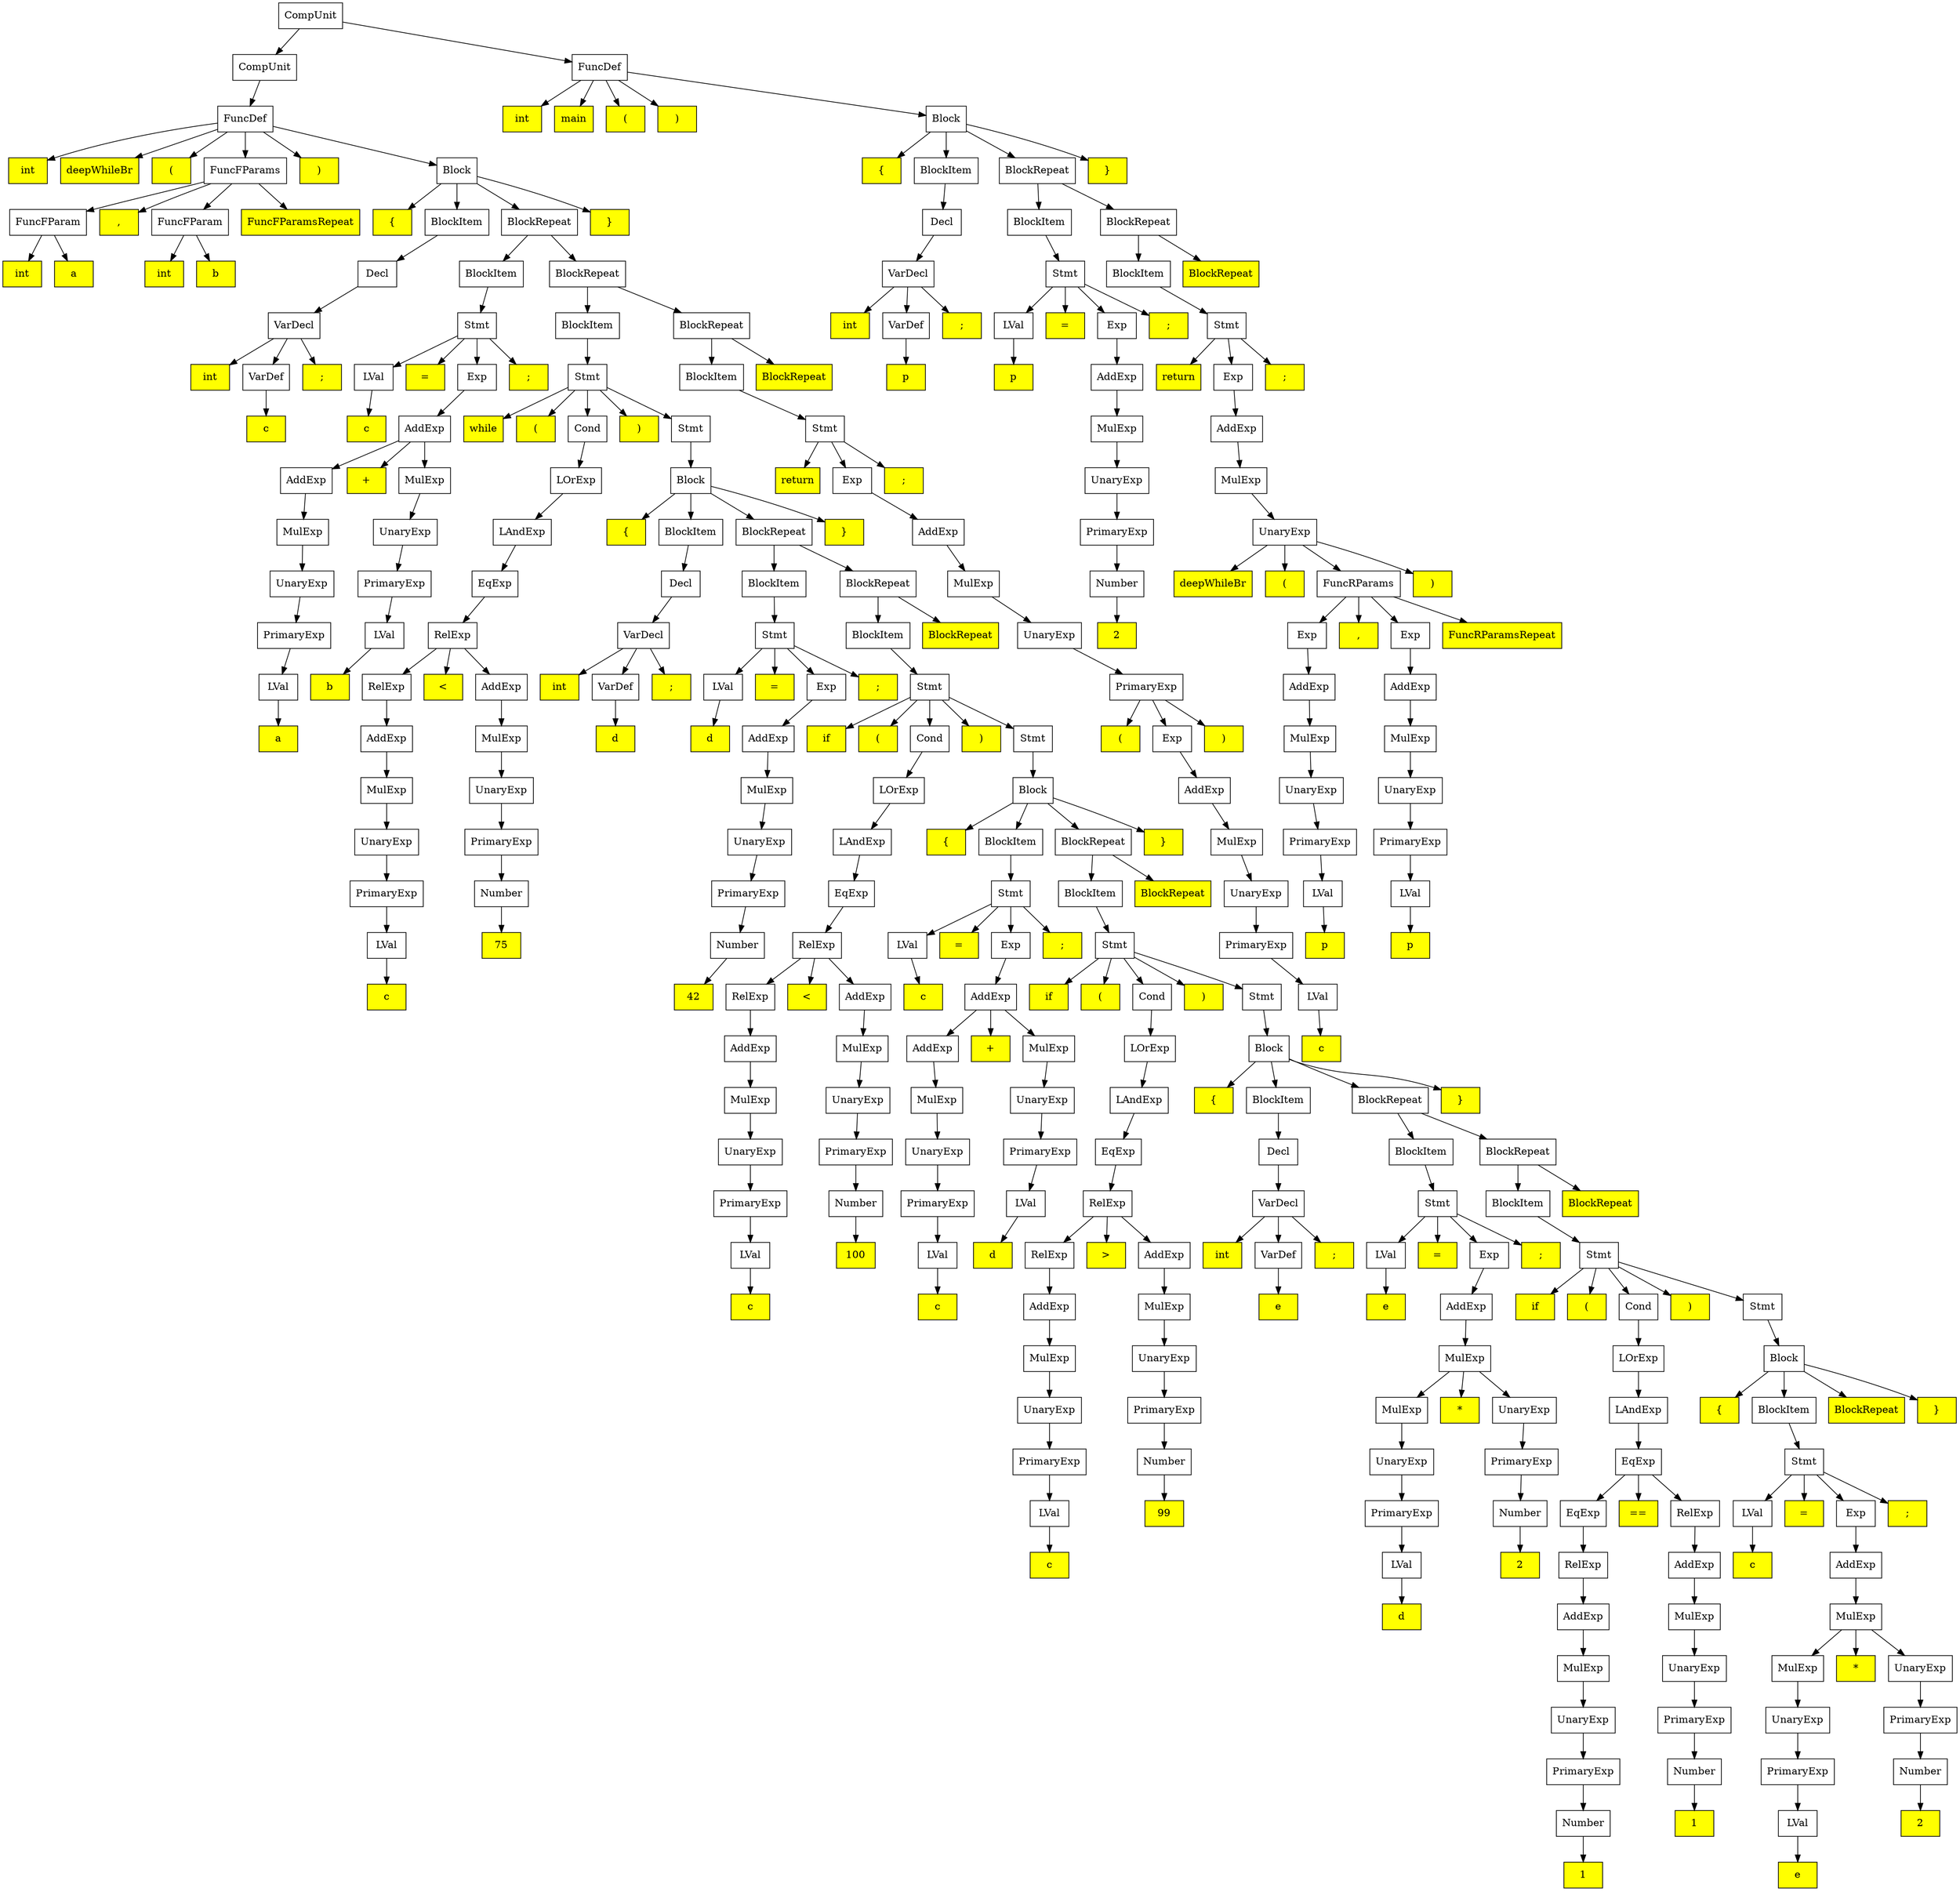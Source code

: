 digraph tree {
	fontname = "Consolas"
	fontsize = 24
	node[shape = "box"]

	"CompUnit (0)(0)" [label="CompUnit"]
	"CompUnit (1)(0)" [label="CompUnit"]
	"FuncDef (1)(0)" [label="FuncDef"]
	"FuncDef (2)(0)" [label="FuncDef"]
	"int (2)(0)" [label="int" style=filled fillcolor=yellow ]
	"main (2)(0)" [label="main" style=filled fillcolor=yellow ]
	"( (2)(0)" [label="(" style=filled fillcolor=yellow ]
	") (2)(0)" [label=")" style=filled fillcolor=yellow ]
	"Block (2)(0)" [label="Block"]
	"int (3)(0)" [label="int" style=filled fillcolor=yellow ]
	"deepWhileBr (3)(0)" [label="deepWhileBr" style=filled fillcolor=yellow ]
	"( (3)(0)" [label="(" style=filled fillcolor=yellow ]
	"FuncFParams (3)(0)" [label="FuncFParams"]
	") (3)(0)" [label=")" style=filled fillcolor=yellow ]
	"Block (3)(0)" [label="Block"]
	"{ (3)(0)" [label="{" style=filled fillcolor=yellow ]
	"BlockItem (3)(0)" [label="BlockItem"]
	"BlockRepeat (3)(0)" [label="BlockRepeat"]
	"} (3)(0)" [label="}" style=filled fillcolor=yellow ]
	"FuncFParam (4)(0)" [label="FuncFParam"]
	", (4)(0)" [label="," style=filled fillcolor=yellow ]
	"FuncFParam (4)(1)" [label="FuncFParam"]
	"FuncFParamsRepeat (4)(0)" [label="FuncFParamsRepeat" style=filled fillcolor=yellow ]
	"{ (4)(0)" [label="{" style=filled fillcolor=yellow ]
	"BlockItem (4)(0)" [label="BlockItem"]
	"BlockRepeat (4)(0)" [label="BlockRepeat"]
	"} (4)(0)" [label="}" style=filled fillcolor=yellow ]
	"Decl (4)(0)" [label="Decl"]
	"BlockItem (4)(1)" [label="BlockItem"]
	"BlockRepeat (4)(1)" [label="BlockRepeat"]
	"int (5)(0)" [label="int" style=filled fillcolor=yellow ]
	"a (5)(0)" [label="a" style=filled fillcolor=yellow ]
	"int (5)(1)" [label="int" style=filled fillcolor=yellow ]
	"b (5)(0)" [label="b" style=filled fillcolor=yellow ]
	"Decl (5)(0)" [label="Decl"]
	"BlockItem (5)(0)" [label="BlockItem"]
	"BlockRepeat (5)(0)" [label="BlockRepeat"]
	"VarDecl (5)(0)" [label="VarDecl"]
	"Stmt (5)(0)" [label="Stmt"]
	"BlockItem (5)(1)" [label="BlockItem"]
	"BlockRepeat (5)(1)" [label="BlockRepeat" style=filled fillcolor=yellow ]
	"VarDecl (6)(0)" [label="VarDecl"]
	"Stmt (6)(0)" [label="Stmt"]
	"BlockItem (6)(0)" [label="BlockItem"]
	"BlockRepeat (6)(0)" [label="BlockRepeat"]
	"int (6)(0)" [label="int" style=filled fillcolor=yellow ]
	"VarDef (6)(0)" [label="VarDef"]
	"; (6)(0)" [label=";" style=filled fillcolor=yellow ]
	"LVal (6)(0)" [label="LVal"]
	"= (6)(0)" [label="=" style=filled fillcolor=yellow ]
	"Exp (6)(0)" [label="Exp"]
	"; (6)(1)" [label=";" style=filled fillcolor=yellow ]
	"Stmt (6)(1)" [label="Stmt"]
	"int (7)(0)" [label="int" style=filled fillcolor=yellow ]
	"VarDef (7)(0)" [label="VarDef"]
	"; (7)(0)" [label=";" style=filled fillcolor=yellow ]
	"LVal (7)(0)" [label="LVal"]
	"= (7)(0)" [label="=" style=filled fillcolor=yellow ]
	"Exp (7)(0)" [label="Exp"]
	"; (7)(1)" [label=";" style=filled fillcolor=yellow ]
	"Stmt (7)(0)" [label="Stmt"]
	"BlockItem (7)(0)" [label="BlockItem"]
	"BlockRepeat (7)(0)" [label="BlockRepeat" style=filled fillcolor=yellow ]
	"p (7)(0)" [label="p" style=filled fillcolor=yellow ]
	"p (7)(1)" [label="p" style=filled fillcolor=yellow ]
	"AddExp (7)(0)" [label="AddExp"]
	"return (7)(0)" [label="return" style=filled fillcolor=yellow ]
	"Exp (7)(1)" [label="Exp"]
	"; (7)(2)" [label=";" style=filled fillcolor=yellow ]
	"c (8)(0)" [label="c" style=filled fillcolor=yellow ]
	"c (8)(1)" [label="c" style=filled fillcolor=yellow ]
	"AddExp (8)(0)" [label="AddExp"]
	"while (8)(0)" [label="while" style=filled fillcolor=yellow ]
	"( (8)(0)" [label="(" style=filled fillcolor=yellow ]
	"Cond (8)(0)" [label="Cond"]
	") (8)(0)" [label=")" style=filled fillcolor=yellow ]
	"Stmt (8)(0)" [label="Stmt"]
	"Stmt (8)(1)" [label="Stmt"]
	"MulExp (8)(0)" [label="MulExp"]
	"AddExp (8)(1)" [label="AddExp"]
	"AddExp (9)(0)" [label="AddExp"]
	"+ (9)(0)" [label="+" style=filled fillcolor=yellow ]
	"MulExp (9)(0)" [label="MulExp"]
	"LOrExp (9)(0)" [label="LOrExp"]
	"Block (9)(0)" [label="Block"]
	"return (9)(0)" [label="return" style=filled fillcolor=yellow ]
	"Exp (9)(0)" [label="Exp"]
	"; (9)(0)" [label=";" style=filled fillcolor=yellow ]
	"UnaryExp (9)(0)" [label="UnaryExp"]
	"MulExp (9)(1)" [label="MulExp"]
	"MulExp (10)(0)" [label="MulExp"]
	"UnaryExp (10)(0)" [label="UnaryExp"]
	"LAndExp (10)(0)" [label="LAndExp"]
	"{ (10)(0)" [label="{" style=filled fillcolor=yellow ]
	"BlockItem (10)(0)" [label="BlockItem"]
	"BlockRepeat (10)(0)" [label="BlockRepeat"]
	"} (10)(0)" [label="}" style=filled fillcolor=yellow ]
	"AddExp (10)(0)" [label="AddExp"]
	"PrimaryExp (10)(0)" [label="PrimaryExp"]
	"UnaryExp (10)(1)" [label="UnaryExp"]
	"UnaryExp (11)(0)" [label="UnaryExp"]
	"PrimaryExp (11)(0)" [label="PrimaryExp"]
	"EqExp (11)(0)" [label="EqExp"]
	"Decl (11)(0)" [label="Decl"]
	"BlockItem (11)(0)" [label="BlockItem"]
	"BlockRepeat (11)(0)" [label="BlockRepeat"]
	"MulExp (11)(0)" [label="MulExp"]
	"Number (11)(0)" [label="Number"]
	"deepWhileBr (11)(0)" [label="deepWhileBr" style=filled fillcolor=yellow ]
	"( (11)(0)" [label="(" style=filled fillcolor=yellow ]
	"FuncRParams (11)(0)" [label="FuncRParams"]
	") (11)(0)" [label=")" style=filled fillcolor=yellow ]
	"PrimaryExp (12)(0)" [label="PrimaryExp"]
	"LVal (12)(0)" [label="LVal"]
	"RelExp (12)(0)" [label="RelExp"]
	"VarDecl (12)(0)" [label="VarDecl"]
	"Stmt (12)(0)" [label="Stmt"]
	"BlockItem (12)(0)" [label="BlockItem"]
	"BlockRepeat (12)(0)" [label="BlockRepeat" style=filled fillcolor=yellow ]
	"UnaryExp (12)(0)" [label="UnaryExp"]
	"2 (12)(0)" [label="2" style=filled fillcolor=yellow ]
	"Exp (12)(0)" [label="Exp"]
	", (12)(0)" [label="," style=filled fillcolor=yellow ]
	"Exp (12)(1)" [label="Exp"]
	"FuncRParamsRepeat (12)(0)" [label="FuncRParamsRepeat" style=filled fillcolor=yellow ]
	"LVal (13)(0)" [label="LVal"]
	"b (13)(0)" [label="b" style=filled fillcolor=yellow ]
	"RelExp (13)(0)" [label="RelExp"]
	"< (13)(0)" [label="<" style=filled fillcolor=yellow ]
	"AddExp (13)(0)" [label="AddExp"]
	"int (13)(0)" [label="int" style=filled fillcolor=yellow ]
	"VarDef (13)(0)" [label="VarDef"]
	"; (13)(0)" [label=";" style=filled fillcolor=yellow ]
	"LVal (13)(1)" [label="LVal"]
	"= (13)(0)" [label="=" style=filled fillcolor=yellow ]
	"Exp (13)(0)" [label="Exp"]
	"; (13)(1)" [label=";" style=filled fillcolor=yellow ]
	"Stmt (13)(0)" [label="Stmt"]
	"PrimaryExp (13)(0)" [label="PrimaryExp"]
	"AddExp (13)(1)" [label="AddExp"]
	"AddExp (13)(2)" [label="AddExp"]
	"a (14)(0)" [label="a" style=filled fillcolor=yellow ]
	"AddExp (14)(0)" [label="AddExp"]
	"MulExp (14)(0)" [label="MulExp"]
	"d (14)(0)" [label="d" style=filled fillcolor=yellow ]
	"d (14)(1)" [label="d" style=filled fillcolor=yellow ]
	"AddExp (14)(1)" [label="AddExp"]
	"if (14)(0)" [label="if" style=filled fillcolor=yellow ]
	"( (14)(0)" [label="(" style=filled fillcolor=yellow ]
	"Cond (14)(0)" [label="Cond"]
	") (14)(0)" [label=")" style=filled fillcolor=yellow ]
	"Stmt (14)(0)" [label="Stmt"]
	"( (14)(1)" [label="(" style=filled fillcolor=yellow ]
	"Exp (14)(0)" [label="Exp"]
	") (14)(1)" [label=")" style=filled fillcolor=yellow ]
	"MulExp (14)(1)" [label="MulExp"]
	"MulExp (14)(2)" [label="MulExp"]
	"MulExp (15)(0)" [label="MulExp"]
	"UnaryExp (15)(0)" [label="UnaryExp"]
	"MulExp (15)(1)" [label="MulExp"]
	"LOrExp (15)(0)" [label="LOrExp"]
	"Block (15)(0)" [label="Block"]
	"AddExp (15)(0)" [label="AddExp"]
	"UnaryExp (15)(1)" [label="UnaryExp"]
	"UnaryExp (15)(2)" [label="UnaryExp"]
	"UnaryExp (16)(0)" [label="UnaryExp"]
	"PrimaryExp (16)(0)" [label="PrimaryExp"]
	"UnaryExp (16)(1)" [label="UnaryExp"]
	"LAndExp (16)(0)" [label="LAndExp"]
	"{ (16)(0)" [label="{" style=filled fillcolor=yellow ]
	"BlockItem (16)(0)" [label="BlockItem"]
	"BlockRepeat (16)(0)" [label="BlockRepeat"]
	"} (16)(0)" [label="}" style=filled fillcolor=yellow ]
	"MulExp (16)(0)" [label="MulExp"]
	"PrimaryExp (16)(1)" [label="PrimaryExp"]
	"PrimaryExp (16)(2)" [label="PrimaryExp"]
	"PrimaryExp (17)(0)" [label="PrimaryExp"]
	"Number (17)(0)" [label="Number"]
	"PrimaryExp (17)(1)" [label="PrimaryExp"]
	"EqExp (17)(0)" [label="EqExp"]
	"Stmt (17)(0)" [label="Stmt"]
	"BlockItem (17)(0)" [label="BlockItem"]
	"BlockRepeat (17)(0)" [label="BlockRepeat" style=filled fillcolor=yellow ]
	"UnaryExp (17)(0)" [label="UnaryExp"]
	"LVal (17)(0)" [label="LVal"]
	"LVal (17)(1)" [label="LVal"]
	"LVal (18)(0)" [label="LVal"]
	"75 (18)(0)" [label="75" style=filled fillcolor=yellow ]
	"Number (18)(0)" [label="Number"]
	"RelExp (18)(0)" [label="RelExp"]
	"LVal (18)(1)" [label="LVal"]
	"= (18)(0)" [label="=" style=filled fillcolor=yellow ]
	"Exp (18)(0)" [label="Exp"]
	"; (18)(0)" [label=";" style=filled fillcolor=yellow ]
	"Stmt (18)(0)" [label="Stmt"]
	"PrimaryExp (18)(0)" [label="PrimaryExp"]
	"p (18)(0)" [label="p" style=filled fillcolor=yellow ]
	"p (18)(1)" [label="p" style=filled fillcolor=yellow ]
	"c (19)(0)" [label="c" style=filled fillcolor=yellow ]
	"42 (19)(0)" [label="42" style=filled fillcolor=yellow ]
	"RelExp (19)(0)" [label="RelExp"]
	"< (19)(0)" [label="<" style=filled fillcolor=yellow ]
	"AddExp (19)(0)" [label="AddExp"]
	"c (19)(1)" [label="c" style=filled fillcolor=yellow ]
	"AddExp (19)(1)" [label="AddExp"]
	"if (19)(0)" [label="if" style=filled fillcolor=yellow ]
	"( (19)(0)" [label="(" style=filled fillcolor=yellow ]
	"Cond (19)(0)" [label="Cond"]
	") (19)(0)" [label=")" style=filled fillcolor=yellow ]
	"Stmt (19)(0)" [label="Stmt"]
	"LVal (19)(0)" [label="LVal"]
	"AddExp (20)(0)" [label="AddExp"]
	"MulExp (20)(0)" [label="MulExp"]
	"AddExp (20)(1)" [label="AddExp"]
	"+ (20)(0)" [label="+" style=filled fillcolor=yellow ]
	"MulExp (20)(1)" [label="MulExp"]
	"LOrExp (20)(0)" [label="LOrExp"]
	"Block (20)(0)" [label="Block"]
	"c (20)(0)" [label="c" style=filled fillcolor=yellow ]
	"MulExp (21)(0)" [label="MulExp"]
	"UnaryExp (21)(0)" [label="UnaryExp"]
	"MulExp (21)(1)" [label="MulExp"]
	"UnaryExp (21)(1)" [label="UnaryExp"]
	"LAndExp (21)(0)" [label="LAndExp"]
	"{ (21)(0)" [label="{" style=filled fillcolor=yellow ]
	"BlockItem (21)(0)" [label="BlockItem"]
	"BlockRepeat (21)(0)" [label="BlockRepeat"]
	"} (21)(0)" [label="}" style=filled fillcolor=yellow ]
	"UnaryExp (22)(0)" [label="UnaryExp"]
	"PrimaryExp (22)(0)" [label="PrimaryExp"]
	"UnaryExp (22)(1)" [label="UnaryExp"]
	"PrimaryExp (22)(1)" [label="PrimaryExp"]
	"EqExp (22)(0)" [label="EqExp"]
	"Decl (22)(0)" [label="Decl"]
	"BlockItem (22)(0)" [label="BlockItem"]
	"BlockRepeat (22)(0)" [label="BlockRepeat"]
	"PrimaryExp (23)(0)" [label="PrimaryExp"]
	"Number (23)(0)" [label="Number"]
	"PrimaryExp (23)(1)" [label="PrimaryExp"]
	"LVal (23)(0)" [label="LVal"]
	"RelExp (23)(0)" [label="RelExp"]
	"VarDecl (23)(0)" [label="VarDecl"]
	"Stmt (23)(0)" [label="Stmt"]
	"BlockItem (23)(0)" [label="BlockItem"]
	"BlockRepeat (23)(0)" [label="BlockRepeat" style=filled fillcolor=yellow ]
	"LVal (24)(0)" [label="LVal"]
	"100 (24)(0)" [label="100" style=filled fillcolor=yellow ]
	"LVal (24)(1)" [label="LVal"]
	"d (24)(0)" [label="d" style=filled fillcolor=yellow ]
	"RelExp (24)(0)" [label="RelExp"]
	"> (24)(0)" [label=">" style=filled fillcolor=yellow ]
	"AddExp (24)(0)" [label="AddExp"]
	"int (24)(0)" [label="int" style=filled fillcolor=yellow ]
	"VarDef (24)(0)" [label="VarDef"]
	"; (24)(0)" [label=";" style=filled fillcolor=yellow ]
	"LVal (24)(2)" [label="LVal"]
	"= (24)(0)" [label="=" style=filled fillcolor=yellow ]
	"Exp (24)(0)" [label="Exp"]
	"; (24)(1)" [label=";" style=filled fillcolor=yellow ]
	"Stmt (24)(0)" [label="Stmt"]
	"c (25)(0)" [label="c" style=filled fillcolor=yellow ]
	"c (25)(1)" [label="c" style=filled fillcolor=yellow ]
	"AddExp (25)(0)" [label="AddExp"]
	"MulExp (25)(0)" [label="MulExp"]
	"e (25)(0)" [label="e" style=filled fillcolor=yellow ]
	"e (25)(1)" [label="e" style=filled fillcolor=yellow ]
	"AddExp (25)(1)" [label="AddExp"]
	"if (25)(0)" [label="if" style=filled fillcolor=yellow ]
	"( (25)(0)" [label="(" style=filled fillcolor=yellow ]
	"Cond (25)(0)" [label="Cond"]
	") (25)(0)" [label=")" style=filled fillcolor=yellow ]
	"Stmt (25)(0)" [label="Stmt"]
	"MulExp (26)(0)" [label="MulExp"]
	"UnaryExp (26)(0)" [label="UnaryExp"]
	"MulExp (26)(1)" [label="MulExp"]
	"LOrExp (26)(0)" [label="LOrExp"]
	"Block (26)(0)" [label="Block"]
	"UnaryExp (27)(0)" [label="UnaryExp"]
	"PrimaryExp (27)(0)" [label="PrimaryExp"]
	"MulExp (27)(0)" [label="MulExp"]
	"* (27)(0)" [label="*" style=filled fillcolor=yellow ]
	"UnaryExp (27)(1)" [label="UnaryExp"]
	"LAndExp (27)(0)" [label="LAndExp"]
	"{ (27)(0)" [label="{" style=filled fillcolor=yellow ]
	"BlockItem (27)(0)" [label="BlockItem"]
	"BlockRepeat (27)(0)" [label="BlockRepeat" style=filled fillcolor=yellow ]
	"} (27)(0)" [label="}" style=filled fillcolor=yellow ]
	"PrimaryExp (28)(0)" [label="PrimaryExp"]
	"Number (28)(0)" [label="Number"]
	"UnaryExp (28)(0)" [label="UnaryExp"]
	"PrimaryExp (28)(1)" [label="PrimaryExp"]
	"EqExp (28)(0)" [label="EqExp"]
	"Stmt (28)(0)" [label="Stmt"]
	"LVal (29)(0)" [label="LVal"]
	"99 (29)(0)" [label="99" style=filled fillcolor=yellow ]
	"PrimaryExp (29)(0)" [label="PrimaryExp"]
	"Number (29)(0)" [label="Number"]
	"EqExp (29)(0)" [label="EqExp"]
	"== (29)(0)" [label="==" style=filled fillcolor=yellow ]
	"RelExp (29)(0)" [label="RelExp"]
	"LVal (29)(1)" [label="LVal"]
	"= (29)(0)" [label="=" style=filled fillcolor=yellow ]
	"Exp (29)(0)" [label="Exp"]
	"; (29)(0)" [label=";" style=filled fillcolor=yellow ]
	"c (30)(0)" [label="c" style=filled fillcolor=yellow ]
	"LVal (30)(0)" [label="LVal"]
	"2 (30)(0)" [label="2" style=filled fillcolor=yellow ]
	"RelExp (30)(0)" [label="RelExp"]
	"AddExp (30)(0)" [label="AddExp"]
	"c (30)(1)" [label="c" style=filled fillcolor=yellow ]
	"AddExp (30)(1)" [label="AddExp"]
	"d (31)(0)" [label="d" style=filled fillcolor=yellow ]
	"AddExp (31)(0)" [label="AddExp"]
	"MulExp (31)(0)" [label="MulExp"]
	"MulExp (31)(1)" [label="MulExp"]
	"MulExp (32)(0)" [label="MulExp"]
	"UnaryExp (32)(0)" [label="UnaryExp"]
	"MulExp (32)(1)" [label="MulExp"]
	"* (32)(0)" [label="*" style=filled fillcolor=yellow ]
	"UnaryExp (32)(1)" [label="UnaryExp"]
	"UnaryExp (33)(0)" [label="UnaryExp"]
	"PrimaryExp (33)(0)" [label="PrimaryExp"]
	"UnaryExp (33)(1)" [label="UnaryExp"]
	"PrimaryExp (33)(1)" [label="PrimaryExp"]
	"PrimaryExp (34)(0)" [label="PrimaryExp"]
	"Number (34)(0)" [label="Number"]
	"PrimaryExp (34)(1)" [label="PrimaryExp"]
	"Number (34)(1)" [label="Number"]
	"Number (35)(0)" [label="Number"]
	"1 (35)(0)" [label="1" style=filled fillcolor=yellow ]
	"LVal (35)(0)" [label="LVal"]
	"2 (35)(0)" [label="2" style=filled fillcolor=yellow ]
	"1 (36)(0)" [label="1" style=filled fillcolor=yellow ]
	"e (36)(0)" [label="e" style=filled fillcolor=yellow ]
	"CompUnit (0)(0)" -> "CompUnit (1)(0)";
	"CompUnit (0)(0)" -> "FuncDef (1)(0)";
	"CompUnit (1)(0)" -> "FuncDef (2)(0)";
	"FuncDef (1)(0)" -> "int (2)(0)";
	"FuncDef (1)(0)" -> "main (2)(0)";
	"FuncDef (1)(0)" -> "( (2)(0)";
	"FuncDef (1)(0)" -> ") (2)(0)";
	"FuncDef (1)(0)" -> "Block (2)(0)";
	"FuncDef (2)(0)" -> "int (3)(0)";
	"FuncDef (2)(0)" -> "deepWhileBr (3)(0)";
	"FuncDef (2)(0)" -> "( (3)(0)";
	"FuncDef (2)(0)" -> "FuncFParams (3)(0)";
	"FuncDef (2)(0)" -> ") (3)(0)";
	"FuncDef (2)(0)" -> "Block (3)(0)";
	"Block (2)(0)" -> "{ (3)(0)";
	"Block (2)(0)" -> "BlockItem (3)(0)";
	"Block (2)(0)" -> "BlockRepeat (3)(0)";
	"Block (2)(0)" -> "} (3)(0)";
	"FuncFParams (3)(0)" -> "FuncFParam (4)(0)";
	"FuncFParams (3)(0)" -> ", (4)(0)";
	"FuncFParams (3)(0)" -> "FuncFParam (4)(1)";
	"FuncFParams (3)(0)" -> "FuncFParamsRepeat (4)(0)";
	"Block (3)(0)" -> "{ (4)(0)";
	"Block (3)(0)" -> "BlockItem (4)(0)";
	"Block (3)(0)" -> "BlockRepeat (4)(0)";
	"Block (3)(0)" -> "} (4)(0)";
	"BlockItem (3)(0)" -> "Decl (4)(0)";
	"BlockRepeat (3)(0)" -> "BlockItem (4)(1)";
	"BlockRepeat (3)(0)" -> "BlockRepeat (4)(1)";
	"FuncFParam (4)(0)" -> "int (5)(0)";
	"FuncFParam (4)(0)" -> "a (5)(0)";
	"FuncFParam (4)(1)" -> "int (5)(1)";
	"FuncFParam (4)(1)" -> "b (5)(0)";
	"BlockItem (4)(0)" -> "Decl (5)(0)";
	"BlockRepeat (4)(0)" -> "BlockItem (5)(0)";
	"BlockRepeat (4)(0)" -> "BlockRepeat (5)(0)";
	"Decl (4)(0)" -> "VarDecl (5)(0)";
	"BlockItem (4)(1)" -> "Stmt (5)(0)";
	"BlockRepeat (4)(1)" -> "BlockItem (5)(1)";
	"BlockRepeat (4)(1)" -> "BlockRepeat (5)(1)";
	"Decl (5)(0)" -> "VarDecl (6)(0)";
	"BlockItem (5)(0)" -> "Stmt (6)(0)";
	"BlockRepeat (5)(0)" -> "BlockItem (6)(0)";
	"BlockRepeat (5)(0)" -> "BlockRepeat (6)(0)";
	"VarDecl (5)(0)" -> "int (6)(0)";
	"VarDecl (5)(0)" -> "VarDef (6)(0)";
	"VarDecl (5)(0)" -> "; (6)(0)";
	"Stmt (5)(0)" -> "LVal (6)(0)";
	"Stmt (5)(0)" -> "= (6)(0)";
	"Stmt (5)(0)" -> "Exp (6)(0)";
	"Stmt (5)(0)" -> "; (6)(1)";
	"BlockItem (5)(1)" -> "Stmt (6)(1)";
	"VarDecl (6)(0)" -> "int (7)(0)";
	"VarDecl (6)(0)" -> "VarDef (7)(0)";
	"VarDecl (6)(0)" -> "; (7)(0)";
	"Stmt (6)(0)" -> "LVal (7)(0)";
	"Stmt (6)(0)" -> "= (7)(0)";
	"Stmt (6)(0)" -> "Exp (7)(0)";
	"Stmt (6)(0)" -> "; (7)(1)";
	"BlockItem (6)(0)" -> "Stmt (7)(0)";
	"BlockRepeat (6)(0)" -> "BlockItem (7)(0)";
	"BlockRepeat (6)(0)" -> "BlockRepeat (7)(0)";
	"VarDef (6)(0)" -> "p (7)(0)";
	"LVal (6)(0)" -> "p (7)(1)";
	"Exp (6)(0)" -> "AddExp (7)(0)";
	"Stmt (6)(1)" -> "return (7)(0)";
	"Stmt (6)(1)" -> "Exp (7)(1)";
	"Stmt (6)(1)" -> "; (7)(2)";
	"VarDef (7)(0)" -> "c (8)(0)";
	"LVal (7)(0)" -> "c (8)(1)";
	"Exp (7)(0)" -> "AddExp (8)(0)";
	"Stmt (7)(0)" -> "while (8)(0)";
	"Stmt (7)(0)" -> "( (8)(0)";
	"Stmt (7)(0)" -> "Cond (8)(0)";
	"Stmt (7)(0)" -> ") (8)(0)";
	"Stmt (7)(0)" -> "Stmt (8)(0)";
	"BlockItem (7)(0)" -> "Stmt (8)(1)";
	"AddExp (7)(0)" -> "MulExp (8)(0)";
	"Exp (7)(1)" -> "AddExp (8)(1)";
	"AddExp (8)(0)" -> "AddExp (9)(0)";
	"AddExp (8)(0)" -> "+ (9)(0)";
	"AddExp (8)(0)" -> "MulExp (9)(0)";
	"Cond (8)(0)" -> "LOrExp (9)(0)";
	"Stmt (8)(0)" -> "Block (9)(0)";
	"Stmt (8)(1)" -> "return (9)(0)";
	"Stmt (8)(1)" -> "Exp (9)(0)";
	"Stmt (8)(1)" -> "; (9)(0)";
	"MulExp (8)(0)" -> "UnaryExp (9)(0)";
	"AddExp (8)(1)" -> "MulExp (9)(1)";
	"AddExp (9)(0)" -> "MulExp (10)(0)";
	"MulExp (9)(0)" -> "UnaryExp (10)(0)";
	"LOrExp (9)(0)" -> "LAndExp (10)(0)";
	"Block (9)(0)" -> "{ (10)(0)";
	"Block (9)(0)" -> "BlockItem (10)(0)";
	"Block (9)(0)" -> "BlockRepeat (10)(0)";
	"Block (9)(0)" -> "} (10)(0)";
	"Exp (9)(0)" -> "AddExp (10)(0)";
	"UnaryExp (9)(0)" -> "PrimaryExp (10)(0)";
	"MulExp (9)(1)" -> "UnaryExp (10)(1)";
	"MulExp (10)(0)" -> "UnaryExp (11)(0)";
	"UnaryExp (10)(0)" -> "PrimaryExp (11)(0)";
	"LAndExp (10)(0)" -> "EqExp (11)(0)";
	"BlockItem (10)(0)" -> "Decl (11)(0)";
	"BlockRepeat (10)(0)" -> "BlockItem (11)(0)";
	"BlockRepeat (10)(0)" -> "BlockRepeat (11)(0)";
	"AddExp (10)(0)" -> "MulExp (11)(0)";
	"PrimaryExp (10)(0)" -> "Number (11)(0)";
	"UnaryExp (10)(1)" -> "deepWhileBr (11)(0)";
	"UnaryExp (10)(1)" -> "( (11)(0)";
	"UnaryExp (10)(1)" -> "FuncRParams (11)(0)";
	"UnaryExp (10)(1)" -> ") (11)(0)";
	"UnaryExp (11)(0)" -> "PrimaryExp (12)(0)";
	"PrimaryExp (11)(0)" -> "LVal (12)(0)";
	"EqExp (11)(0)" -> "RelExp (12)(0)";
	"Decl (11)(0)" -> "VarDecl (12)(0)";
	"BlockItem (11)(0)" -> "Stmt (12)(0)";
	"BlockRepeat (11)(0)" -> "BlockItem (12)(0)";
	"BlockRepeat (11)(0)" -> "BlockRepeat (12)(0)";
	"MulExp (11)(0)" -> "UnaryExp (12)(0)";
	"Number (11)(0)" -> "2 (12)(0)";
	"FuncRParams (11)(0)" -> "Exp (12)(0)";
	"FuncRParams (11)(0)" -> ", (12)(0)";
	"FuncRParams (11)(0)" -> "Exp (12)(1)";
	"FuncRParams (11)(0)" -> "FuncRParamsRepeat (12)(0)";
	"PrimaryExp (12)(0)" -> "LVal (13)(0)";
	"LVal (12)(0)" -> "b (13)(0)";
	"RelExp (12)(0)" -> "RelExp (13)(0)";
	"RelExp (12)(0)" -> "< (13)(0)";
	"RelExp (12)(0)" -> "AddExp (13)(0)";
	"VarDecl (12)(0)" -> "int (13)(0)";
	"VarDecl (12)(0)" -> "VarDef (13)(0)";
	"VarDecl (12)(0)" -> "; (13)(0)";
	"Stmt (12)(0)" -> "LVal (13)(1)";
	"Stmt (12)(0)" -> "= (13)(0)";
	"Stmt (12)(0)" -> "Exp (13)(0)";
	"Stmt (12)(0)" -> "; (13)(1)";
	"BlockItem (12)(0)" -> "Stmt (13)(0)";
	"UnaryExp (12)(0)" -> "PrimaryExp (13)(0)";
	"Exp (12)(0)" -> "AddExp (13)(1)";
	"Exp (12)(1)" -> "AddExp (13)(2)";
	"LVal (13)(0)" -> "a (14)(0)";
	"RelExp (13)(0)" -> "AddExp (14)(0)";
	"AddExp (13)(0)" -> "MulExp (14)(0)";
	"VarDef (13)(0)" -> "d (14)(0)";
	"LVal (13)(1)" -> "d (14)(1)";
	"Exp (13)(0)" -> "AddExp (14)(1)";
	"Stmt (13)(0)" -> "if (14)(0)";
	"Stmt (13)(0)" -> "( (14)(0)";
	"Stmt (13)(0)" -> "Cond (14)(0)";
	"Stmt (13)(0)" -> ") (14)(0)";
	"Stmt (13)(0)" -> "Stmt (14)(0)";
	"PrimaryExp (13)(0)" -> "( (14)(1)";
	"PrimaryExp (13)(0)" -> "Exp (14)(0)";
	"PrimaryExp (13)(0)" -> ") (14)(1)";
	"AddExp (13)(1)" -> "MulExp (14)(1)";
	"AddExp (13)(2)" -> "MulExp (14)(2)";
	"AddExp (14)(0)" -> "MulExp (15)(0)";
	"MulExp (14)(0)" -> "UnaryExp (15)(0)";
	"AddExp (14)(1)" -> "MulExp (15)(1)";
	"Cond (14)(0)" -> "LOrExp (15)(0)";
	"Stmt (14)(0)" -> "Block (15)(0)";
	"Exp (14)(0)" -> "AddExp (15)(0)";
	"MulExp (14)(1)" -> "UnaryExp (15)(1)";
	"MulExp (14)(2)" -> "UnaryExp (15)(2)";
	"MulExp (15)(0)" -> "UnaryExp (16)(0)";
	"UnaryExp (15)(0)" -> "PrimaryExp (16)(0)";
	"MulExp (15)(1)" -> "UnaryExp (16)(1)";
	"LOrExp (15)(0)" -> "LAndExp (16)(0)";
	"Block (15)(0)" -> "{ (16)(0)";
	"Block (15)(0)" -> "BlockItem (16)(0)";
	"Block (15)(0)" -> "BlockRepeat (16)(0)";
	"Block (15)(0)" -> "} (16)(0)";
	"AddExp (15)(0)" -> "MulExp (16)(0)";
	"UnaryExp (15)(1)" -> "PrimaryExp (16)(1)";
	"UnaryExp (15)(2)" -> "PrimaryExp (16)(2)";
	"UnaryExp (16)(0)" -> "PrimaryExp (17)(0)";
	"PrimaryExp (16)(0)" -> "Number (17)(0)";
	"UnaryExp (16)(1)" -> "PrimaryExp (17)(1)";
	"LAndExp (16)(0)" -> "EqExp (17)(0)";
	"BlockItem (16)(0)" -> "Stmt (17)(0)";
	"BlockRepeat (16)(0)" -> "BlockItem (17)(0)";
	"BlockRepeat (16)(0)" -> "BlockRepeat (17)(0)";
	"MulExp (16)(0)" -> "UnaryExp (17)(0)";
	"PrimaryExp (16)(1)" -> "LVal (17)(0)";
	"PrimaryExp (16)(2)" -> "LVal (17)(1)";
	"PrimaryExp (17)(0)" -> "LVal (18)(0)";
	"Number (17)(0)" -> "75 (18)(0)";
	"PrimaryExp (17)(1)" -> "Number (18)(0)";
	"EqExp (17)(0)" -> "RelExp (18)(0)";
	"Stmt (17)(0)" -> "LVal (18)(1)";
	"Stmt (17)(0)" -> "= (18)(0)";
	"Stmt (17)(0)" -> "Exp (18)(0)";
	"Stmt (17)(0)" -> "; (18)(0)";
	"BlockItem (17)(0)" -> "Stmt (18)(0)";
	"UnaryExp (17)(0)" -> "PrimaryExp (18)(0)";
	"LVal (17)(0)" -> "p (18)(0)";
	"LVal (17)(1)" -> "p (18)(1)";
	"LVal (18)(0)" -> "c (19)(0)";
	"Number (18)(0)" -> "42 (19)(0)";
	"RelExp (18)(0)" -> "RelExp (19)(0)";
	"RelExp (18)(0)" -> "< (19)(0)";
	"RelExp (18)(0)" -> "AddExp (19)(0)";
	"LVal (18)(1)" -> "c (19)(1)";
	"Exp (18)(0)" -> "AddExp (19)(1)";
	"Stmt (18)(0)" -> "if (19)(0)";
	"Stmt (18)(0)" -> "( (19)(0)";
	"Stmt (18)(0)" -> "Cond (19)(0)";
	"Stmt (18)(0)" -> ") (19)(0)";
	"Stmt (18)(0)" -> "Stmt (19)(0)";
	"PrimaryExp (18)(0)" -> "LVal (19)(0)";
	"RelExp (19)(0)" -> "AddExp (20)(0)";
	"AddExp (19)(0)" -> "MulExp (20)(0)";
	"AddExp (19)(1)" -> "AddExp (20)(1)";
	"AddExp (19)(1)" -> "+ (20)(0)";
	"AddExp (19)(1)" -> "MulExp (20)(1)";
	"Cond (19)(0)" -> "LOrExp (20)(0)";
	"Stmt (19)(0)" -> "Block (20)(0)";
	"LVal (19)(0)" -> "c (20)(0)";
	"AddExp (20)(0)" -> "MulExp (21)(0)";
	"MulExp (20)(0)" -> "UnaryExp (21)(0)";
	"AddExp (20)(1)" -> "MulExp (21)(1)";
	"MulExp (20)(1)" -> "UnaryExp (21)(1)";
	"LOrExp (20)(0)" -> "LAndExp (21)(0)";
	"Block (20)(0)" -> "{ (21)(0)";
	"Block (20)(0)" -> "BlockItem (21)(0)";
	"Block (20)(0)" -> "BlockRepeat (21)(0)";
	"Block (20)(0)" -> "} (21)(0)";
	"MulExp (21)(0)" -> "UnaryExp (22)(0)";
	"UnaryExp (21)(0)" -> "PrimaryExp (22)(0)";
	"MulExp (21)(1)" -> "UnaryExp (22)(1)";
	"UnaryExp (21)(1)" -> "PrimaryExp (22)(1)";
	"LAndExp (21)(0)" -> "EqExp (22)(0)";
	"BlockItem (21)(0)" -> "Decl (22)(0)";
	"BlockRepeat (21)(0)" -> "BlockItem (22)(0)";
	"BlockRepeat (21)(0)" -> "BlockRepeat (22)(0)";
	"UnaryExp (22)(0)" -> "PrimaryExp (23)(0)";
	"PrimaryExp (22)(0)" -> "Number (23)(0)";
	"UnaryExp (22)(1)" -> "PrimaryExp (23)(1)";
	"PrimaryExp (22)(1)" -> "LVal (23)(0)";
	"EqExp (22)(0)" -> "RelExp (23)(0)";
	"Decl (22)(0)" -> "VarDecl (23)(0)";
	"BlockItem (22)(0)" -> "Stmt (23)(0)";
	"BlockRepeat (22)(0)" -> "BlockItem (23)(0)";
	"BlockRepeat (22)(0)" -> "BlockRepeat (23)(0)";
	"PrimaryExp (23)(0)" -> "LVal (24)(0)";
	"Number (23)(0)" -> "100 (24)(0)";
	"PrimaryExp (23)(1)" -> "LVal (24)(1)";
	"LVal (23)(0)" -> "d (24)(0)";
	"RelExp (23)(0)" -> "RelExp (24)(0)";
	"RelExp (23)(0)" -> "> (24)(0)";
	"RelExp (23)(0)" -> "AddExp (24)(0)";
	"VarDecl (23)(0)" -> "int (24)(0)";
	"VarDecl (23)(0)" -> "VarDef (24)(0)";
	"VarDecl (23)(0)" -> "; (24)(0)";
	"Stmt (23)(0)" -> "LVal (24)(2)";
	"Stmt (23)(0)" -> "= (24)(0)";
	"Stmt (23)(0)" -> "Exp (24)(0)";
	"Stmt (23)(0)" -> "; (24)(1)";
	"BlockItem (23)(0)" -> "Stmt (24)(0)";
	"LVal (24)(0)" -> "c (25)(0)";
	"LVal (24)(1)" -> "c (25)(1)";
	"RelExp (24)(0)" -> "AddExp (25)(0)";
	"AddExp (24)(0)" -> "MulExp (25)(0)";
	"VarDef (24)(0)" -> "e (25)(0)";
	"LVal (24)(2)" -> "e (25)(1)";
	"Exp (24)(0)" -> "AddExp (25)(1)";
	"Stmt (24)(0)" -> "if (25)(0)";
	"Stmt (24)(0)" -> "( (25)(0)";
	"Stmt (24)(0)" -> "Cond (25)(0)";
	"Stmt (24)(0)" -> ") (25)(0)";
	"Stmt (24)(0)" -> "Stmt (25)(0)";
	"AddExp (25)(0)" -> "MulExp (26)(0)";
	"MulExp (25)(0)" -> "UnaryExp (26)(0)";
	"AddExp (25)(1)" -> "MulExp (26)(1)";
	"Cond (25)(0)" -> "LOrExp (26)(0)";
	"Stmt (25)(0)" -> "Block (26)(0)";
	"MulExp (26)(0)" -> "UnaryExp (27)(0)";
	"UnaryExp (26)(0)" -> "PrimaryExp (27)(0)";
	"MulExp (26)(1)" -> "MulExp (27)(0)";
	"MulExp (26)(1)" -> "* (27)(0)";
	"MulExp (26)(1)" -> "UnaryExp (27)(1)";
	"LOrExp (26)(0)" -> "LAndExp (27)(0)";
	"Block (26)(0)" -> "{ (27)(0)";
	"Block (26)(0)" -> "BlockItem (27)(0)";
	"Block (26)(0)" -> "BlockRepeat (27)(0)";
	"Block (26)(0)" -> "} (27)(0)";
	"UnaryExp (27)(0)" -> "PrimaryExp (28)(0)";
	"PrimaryExp (27)(0)" -> "Number (28)(0)";
	"MulExp (27)(0)" -> "UnaryExp (28)(0)";
	"UnaryExp (27)(1)" -> "PrimaryExp (28)(1)";
	"LAndExp (27)(0)" -> "EqExp (28)(0)";
	"BlockItem (27)(0)" -> "Stmt (28)(0)";
	"PrimaryExp (28)(0)" -> "LVal (29)(0)";
	"Number (28)(0)" -> "99 (29)(0)";
	"UnaryExp (28)(0)" -> "PrimaryExp (29)(0)";
	"PrimaryExp (28)(1)" -> "Number (29)(0)";
	"EqExp (28)(0)" -> "EqExp (29)(0)";
	"EqExp (28)(0)" -> "== (29)(0)";
	"EqExp (28)(0)" -> "RelExp (29)(0)";
	"Stmt (28)(0)" -> "LVal (29)(1)";
	"Stmt (28)(0)" -> "= (29)(0)";
	"Stmt (28)(0)" -> "Exp (29)(0)";
	"Stmt (28)(0)" -> "; (29)(0)";
	"LVal (29)(0)" -> "c (30)(0)";
	"PrimaryExp (29)(0)" -> "LVal (30)(0)";
	"Number (29)(0)" -> "2 (30)(0)";
	"EqExp (29)(0)" -> "RelExp (30)(0)";
	"RelExp (29)(0)" -> "AddExp (30)(0)";
	"LVal (29)(1)" -> "c (30)(1)";
	"Exp (29)(0)" -> "AddExp (30)(1)";
	"LVal (30)(0)" -> "d (31)(0)";
	"RelExp (30)(0)" -> "AddExp (31)(0)";
	"AddExp (30)(0)" -> "MulExp (31)(0)";
	"AddExp (30)(1)" -> "MulExp (31)(1)";
	"AddExp (31)(0)" -> "MulExp (32)(0)";
	"MulExp (31)(0)" -> "UnaryExp (32)(0)";
	"MulExp (31)(1)" -> "MulExp (32)(1)";
	"MulExp (31)(1)" -> "* (32)(0)";
	"MulExp (31)(1)" -> "UnaryExp (32)(1)";
	"MulExp (32)(0)" -> "UnaryExp (33)(0)";
	"UnaryExp (32)(0)" -> "PrimaryExp (33)(0)";
	"MulExp (32)(1)" -> "UnaryExp (33)(1)";
	"UnaryExp (32)(1)" -> "PrimaryExp (33)(1)";
	"UnaryExp (33)(0)" -> "PrimaryExp (34)(0)";
	"PrimaryExp (33)(0)" -> "Number (34)(0)";
	"UnaryExp (33)(1)" -> "PrimaryExp (34)(1)";
	"PrimaryExp (33)(1)" -> "Number (34)(1)";
	"PrimaryExp (34)(0)" -> "Number (35)(0)";
	"Number (34)(0)" -> "1 (35)(0)";
	"PrimaryExp (34)(1)" -> "LVal (35)(0)";
	"Number (34)(1)" -> "2 (35)(0)";
	"Number (35)(0)" -> "1 (36)(0)";
	"LVal (35)(0)" -> "e (36)(0)";
}